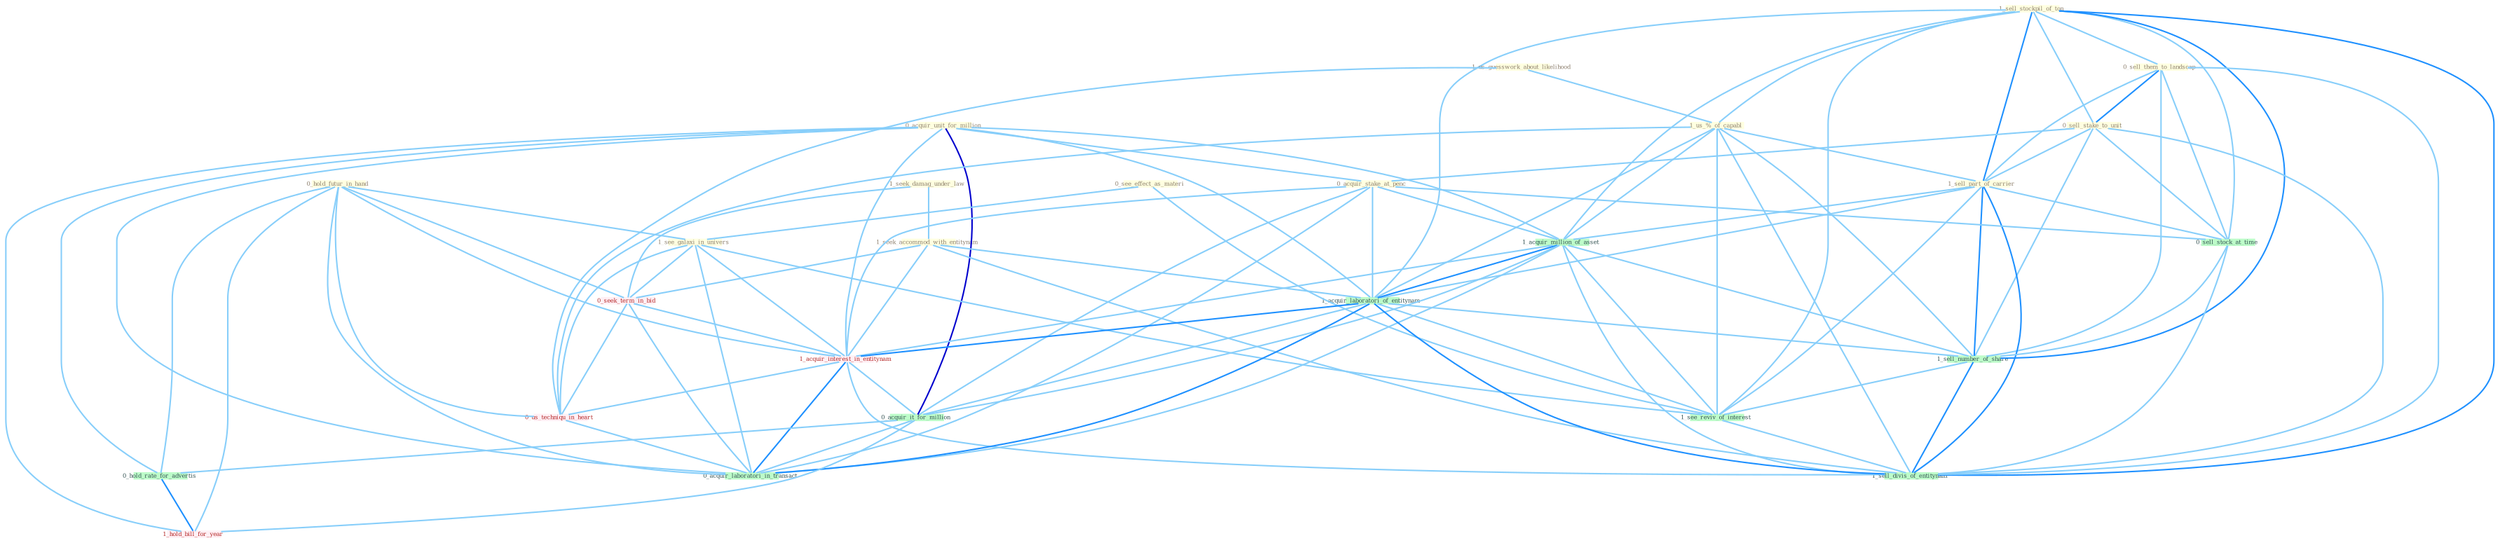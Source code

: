 Graph G{ 
    node
    [shape=polygon,style=filled,width=.5,height=.06,color="#BDFCC9",fixedsize=true,fontsize=4,
    fontcolor="#2f4f4f"];
    {node
    [color="#ffffe0", fontcolor="#8b7d6b"] "1_sell_stockpil_of_ton " "0_hold_futur_in_hand " "1_seek_damag_under_law " "0_sell_them_to_landscap " "0_acquir_unit_for_million " "0_sell_stake_to_unit " "0_see_effect_as_materi " "1_seek_accommod_with_entitynam " "1_see_galaxi_in_univers " "1_us_guesswork_about_likelihood " "1_us_%_of_capabl " "1_sell_part_of_carrier " "0_acquir_stake_at_penc "}
{node [color="#fff0f5", fontcolor="#b22222"] "0_seek_term_in_bid " "1_acquir_interest_in_entitynam " "0_us_techniqu_in_heart " "1_hold_bill_for_year "}
edge [color="#B0E2FF"];

	"1_sell_stockpil_of_ton " -- "0_sell_them_to_landscap " [w="1", color="#87cefa" ];
	"1_sell_stockpil_of_ton " -- "0_sell_stake_to_unit " [w="1", color="#87cefa" ];
	"1_sell_stockpil_of_ton " -- "1_us_%_of_capabl " [w="1", color="#87cefa" ];
	"1_sell_stockpil_of_ton " -- "1_sell_part_of_carrier " [w="2", color="#1e90ff" , len=0.8];
	"1_sell_stockpil_of_ton " -- "1_acquir_million_of_asset " [w="1", color="#87cefa" ];
	"1_sell_stockpil_of_ton " -- "1_acquir_laboratori_of_entitynam " [w="1", color="#87cefa" ];
	"1_sell_stockpil_of_ton " -- "0_sell_stock_at_time " [w="1", color="#87cefa" ];
	"1_sell_stockpil_of_ton " -- "1_sell_number_of_share " [w="2", color="#1e90ff" , len=0.8];
	"1_sell_stockpil_of_ton " -- "1_see_reviv_of_interest " [w="1", color="#87cefa" ];
	"1_sell_stockpil_of_ton " -- "1_sell_divis_of_entitynam " [w="2", color="#1e90ff" , len=0.8];
	"0_hold_futur_in_hand " -- "1_see_galaxi_in_univers " [w="1", color="#87cefa" ];
	"0_hold_futur_in_hand " -- "0_seek_term_in_bid " [w="1", color="#87cefa" ];
	"0_hold_futur_in_hand " -- "1_acquir_interest_in_entitynam " [w="1", color="#87cefa" ];
	"0_hold_futur_in_hand " -- "0_us_techniqu_in_heart " [w="1", color="#87cefa" ];
	"0_hold_futur_in_hand " -- "0_hold_rate_for_advertis " [w="1", color="#87cefa" ];
	"0_hold_futur_in_hand " -- "0_acquir_laboratori_in_transact " [w="1", color="#87cefa" ];
	"0_hold_futur_in_hand " -- "1_hold_bill_for_year " [w="1", color="#87cefa" ];
	"1_seek_damag_under_law " -- "1_seek_accommod_with_entitynam " [w="1", color="#87cefa" ];
	"1_seek_damag_under_law " -- "0_seek_term_in_bid " [w="1", color="#87cefa" ];
	"0_sell_them_to_landscap " -- "0_sell_stake_to_unit " [w="2", color="#1e90ff" , len=0.8];
	"0_sell_them_to_landscap " -- "1_sell_part_of_carrier " [w="1", color="#87cefa" ];
	"0_sell_them_to_landscap " -- "0_sell_stock_at_time " [w="1", color="#87cefa" ];
	"0_sell_them_to_landscap " -- "1_sell_number_of_share " [w="1", color="#87cefa" ];
	"0_sell_them_to_landscap " -- "1_sell_divis_of_entitynam " [w="1", color="#87cefa" ];
	"0_acquir_unit_for_million " -- "0_acquir_stake_at_penc " [w="1", color="#87cefa" ];
	"0_acquir_unit_for_million " -- "1_acquir_million_of_asset " [w="1", color="#87cefa" ];
	"0_acquir_unit_for_million " -- "1_acquir_laboratori_of_entitynam " [w="1", color="#87cefa" ];
	"0_acquir_unit_for_million " -- "1_acquir_interest_in_entitynam " [w="1", color="#87cefa" ];
	"0_acquir_unit_for_million " -- "0_acquir_it_for_million " [w="3", color="#0000cd" , len=0.6];
	"0_acquir_unit_for_million " -- "0_hold_rate_for_advertis " [w="1", color="#87cefa" ];
	"0_acquir_unit_for_million " -- "0_acquir_laboratori_in_transact " [w="1", color="#87cefa" ];
	"0_acquir_unit_for_million " -- "1_hold_bill_for_year " [w="1", color="#87cefa" ];
	"0_sell_stake_to_unit " -- "1_sell_part_of_carrier " [w="1", color="#87cefa" ];
	"0_sell_stake_to_unit " -- "0_acquir_stake_at_penc " [w="1", color="#87cefa" ];
	"0_sell_stake_to_unit " -- "0_sell_stock_at_time " [w="1", color="#87cefa" ];
	"0_sell_stake_to_unit " -- "1_sell_number_of_share " [w="1", color="#87cefa" ];
	"0_sell_stake_to_unit " -- "1_sell_divis_of_entitynam " [w="1", color="#87cefa" ];
	"0_see_effect_as_materi " -- "1_see_galaxi_in_univers " [w="1", color="#87cefa" ];
	"0_see_effect_as_materi " -- "1_see_reviv_of_interest " [w="1", color="#87cefa" ];
	"1_seek_accommod_with_entitynam " -- "1_acquir_laboratori_of_entitynam " [w="1", color="#87cefa" ];
	"1_seek_accommod_with_entitynam " -- "0_seek_term_in_bid " [w="1", color="#87cefa" ];
	"1_seek_accommod_with_entitynam " -- "1_acquir_interest_in_entitynam " [w="1", color="#87cefa" ];
	"1_seek_accommod_with_entitynam " -- "1_sell_divis_of_entitynam " [w="1", color="#87cefa" ];
	"1_see_galaxi_in_univers " -- "0_seek_term_in_bid " [w="1", color="#87cefa" ];
	"1_see_galaxi_in_univers " -- "1_acquir_interest_in_entitynam " [w="1", color="#87cefa" ];
	"1_see_galaxi_in_univers " -- "0_us_techniqu_in_heart " [w="1", color="#87cefa" ];
	"1_see_galaxi_in_univers " -- "0_acquir_laboratori_in_transact " [w="1", color="#87cefa" ];
	"1_see_galaxi_in_univers " -- "1_see_reviv_of_interest " [w="1", color="#87cefa" ];
	"1_us_guesswork_about_likelihood " -- "1_us_%_of_capabl " [w="1", color="#87cefa" ];
	"1_us_guesswork_about_likelihood " -- "0_us_techniqu_in_heart " [w="1", color="#87cefa" ];
	"1_us_%_of_capabl " -- "1_sell_part_of_carrier " [w="1", color="#87cefa" ];
	"1_us_%_of_capabl " -- "1_acquir_million_of_asset " [w="1", color="#87cefa" ];
	"1_us_%_of_capabl " -- "1_acquir_laboratori_of_entitynam " [w="1", color="#87cefa" ];
	"1_us_%_of_capabl " -- "0_us_techniqu_in_heart " [w="1", color="#87cefa" ];
	"1_us_%_of_capabl " -- "1_sell_number_of_share " [w="1", color="#87cefa" ];
	"1_us_%_of_capabl " -- "1_see_reviv_of_interest " [w="1", color="#87cefa" ];
	"1_us_%_of_capabl " -- "1_sell_divis_of_entitynam " [w="1", color="#87cefa" ];
	"1_sell_part_of_carrier " -- "1_acquir_million_of_asset " [w="1", color="#87cefa" ];
	"1_sell_part_of_carrier " -- "1_acquir_laboratori_of_entitynam " [w="1", color="#87cefa" ];
	"1_sell_part_of_carrier " -- "0_sell_stock_at_time " [w="1", color="#87cefa" ];
	"1_sell_part_of_carrier " -- "1_sell_number_of_share " [w="2", color="#1e90ff" , len=0.8];
	"1_sell_part_of_carrier " -- "1_see_reviv_of_interest " [w="1", color="#87cefa" ];
	"1_sell_part_of_carrier " -- "1_sell_divis_of_entitynam " [w="2", color="#1e90ff" , len=0.8];
	"0_acquir_stake_at_penc " -- "1_acquir_million_of_asset " [w="1", color="#87cefa" ];
	"0_acquir_stake_at_penc " -- "1_acquir_laboratori_of_entitynam " [w="1", color="#87cefa" ];
	"0_acquir_stake_at_penc " -- "1_acquir_interest_in_entitynam " [w="1", color="#87cefa" ];
	"0_acquir_stake_at_penc " -- "0_acquir_it_for_million " [w="1", color="#87cefa" ];
	"0_acquir_stake_at_penc " -- "0_acquir_laboratori_in_transact " [w="1", color="#87cefa" ];
	"0_acquir_stake_at_penc " -- "0_sell_stock_at_time " [w="1", color="#87cefa" ];
	"1_acquir_million_of_asset " -- "1_acquir_laboratori_of_entitynam " [w="2", color="#1e90ff" , len=0.8];
	"1_acquir_million_of_asset " -- "1_acquir_interest_in_entitynam " [w="1", color="#87cefa" ];
	"1_acquir_million_of_asset " -- "0_acquir_it_for_million " [w="1", color="#87cefa" ];
	"1_acquir_million_of_asset " -- "0_acquir_laboratori_in_transact " [w="1", color="#87cefa" ];
	"1_acquir_million_of_asset " -- "1_sell_number_of_share " [w="1", color="#87cefa" ];
	"1_acquir_million_of_asset " -- "1_see_reviv_of_interest " [w="1", color="#87cefa" ];
	"1_acquir_million_of_asset " -- "1_sell_divis_of_entitynam " [w="1", color="#87cefa" ];
	"1_acquir_laboratori_of_entitynam " -- "1_acquir_interest_in_entitynam " [w="2", color="#1e90ff" , len=0.8];
	"1_acquir_laboratori_of_entitynam " -- "0_acquir_it_for_million " [w="1", color="#87cefa" ];
	"1_acquir_laboratori_of_entitynam " -- "0_acquir_laboratori_in_transact " [w="2", color="#1e90ff" , len=0.8];
	"1_acquir_laboratori_of_entitynam " -- "1_sell_number_of_share " [w="1", color="#87cefa" ];
	"1_acquir_laboratori_of_entitynam " -- "1_see_reviv_of_interest " [w="1", color="#87cefa" ];
	"1_acquir_laboratori_of_entitynam " -- "1_sell_divis_of_entitynam " [w="2", color="#1e90ff" , len=0.8];
	"0_seek_term_in_bid " -- "1_acquir_interest_in_entitynam " [w="1", color="#87cefa" ];
	"0_seek_term_in_bid " -- "0_us_techniqu_in_heart " [w="1", color="#87cefa" ];
	"0_seek_term_in_bid " -- "0_acquir_laboratori_in_transact " [w="1", color="#87cefa" ];
	"1_acquir_interest_in_entitynam " -- "0_us_techniqu_in_heart " [w="1", color="#87cefa" ];
	"1_acquir_interest_in_entitynam " -- "0_acquir_it_for_million " [w="1", color="#87cefa" ];
	"1_acquir_interest_in_entitynam " -- "0_acquir_laboratori_in_transact " [w="2", color="#1e90ff" , len=0.8];
	"1_acquir_interest_in_entitynam " -- "1_sell_divis_of_entitynam " [w="1", color="#87cefa" ];
	"0_us_techniqu_in_heart " -- "0_acquir_laboratori_in_transact " [w="1", color="#87cefa" ];
	"0_acquir_it_for_million " -- "0_hold_rate_for_advertis " [w="1", color="#87cefa" ];
	"0_acquir_it_for_million " -- "0_acquir_laboratori_in_transact " [w="1", color="#87cefa" ];
	"0_acquir_it_for_million " -- "1_hold_bill_for_year " [w="1", color="#87cefa" ];
	"0_hold_rate_for_advertis " -- "1_hold_bill_for_year " [w="2", color="#1e90ff" , len=0.8];
	"0_sell_stock_at_time " -- "1_sell_number_of_share " [w="1", color="#87cefa" ];
	"0_sell_stock_at_time " -- "1_sell_divis_of_entitynam " [w="1", color="#87cefa" ];
	"1_sell_number_of_share " -- "1_see_reviv_of_interest " [w="1", color="#87cefa" ];
	"1_sell_number_of_share " -- "1_sell_divis_of_entitynam " [w="2", color="#1e90ff" , len=0.8];
	"1_see_reviv_of_interest " -- "1_sell_divis_of_entitynam " [w="1", color="#87cefa" ];
}
